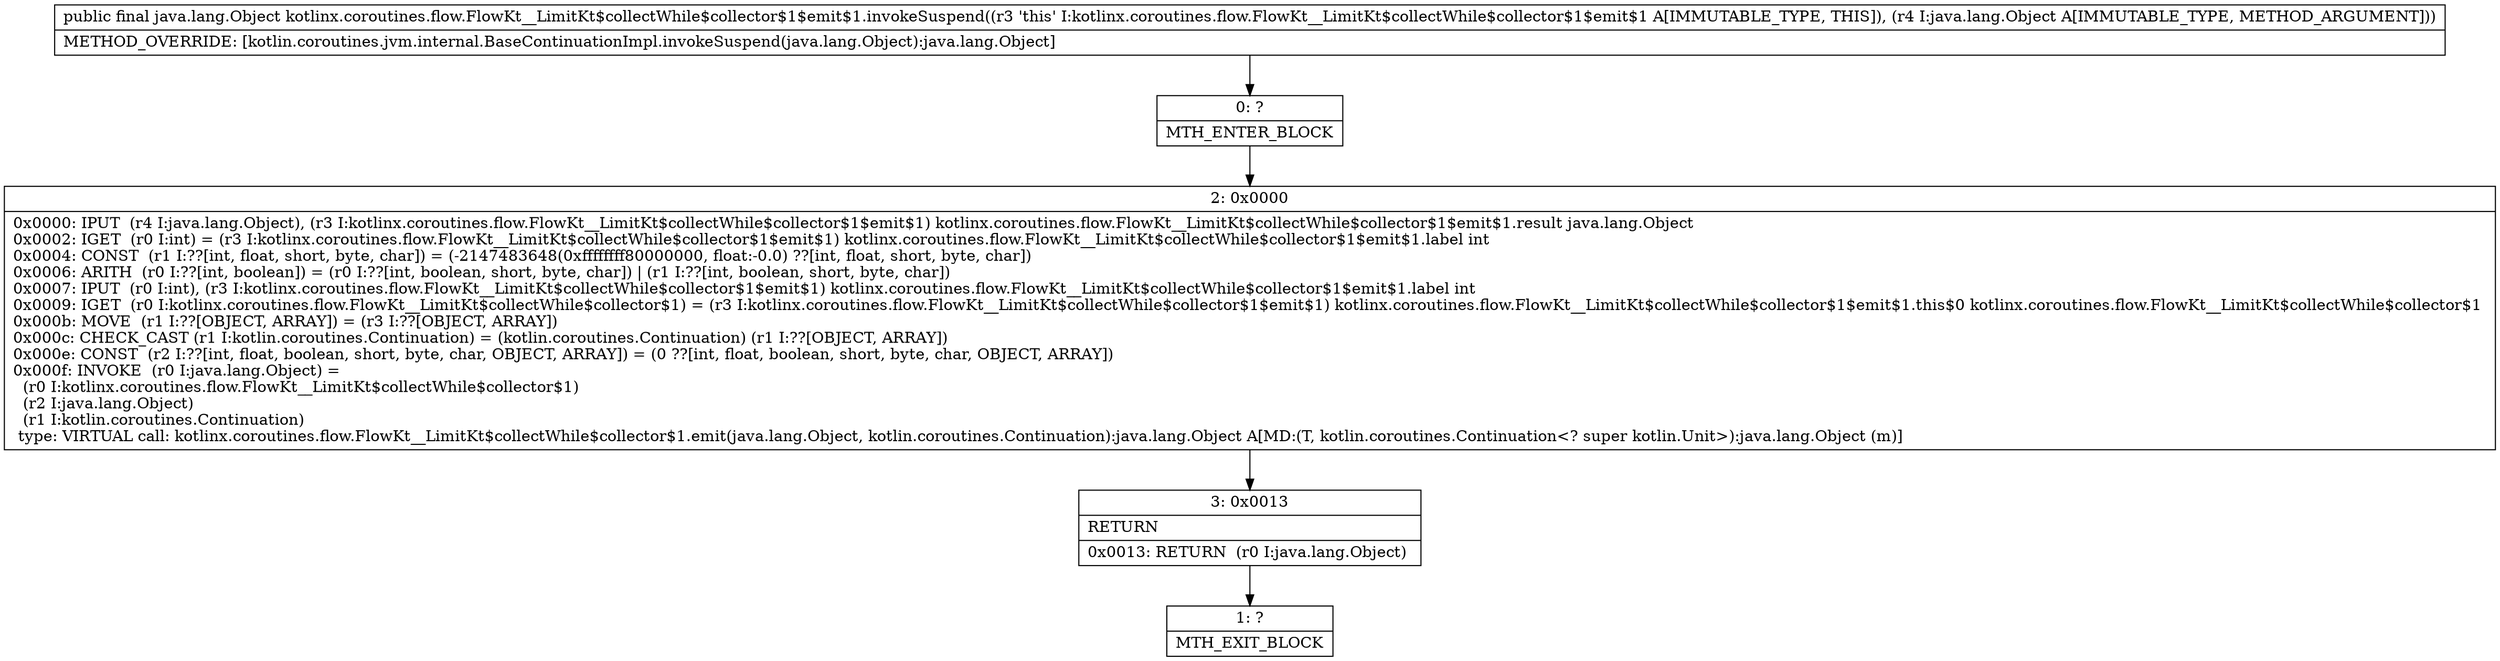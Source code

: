 digraph "CFG forkotlinx.coroutines.flow.FlowKt__LimitKt$collectWhile$collector$1$emit$1.invokeSuspend(Ljava\/lang\/Object;)Ljava\/lang\/Object;" {
Node_0 [shape=record,label="{0\:\ ?|MTH_ENTER_BLOCK\l}"];
Node_2 [shape=record,label="{2\:\ 0x0000|0x0000: IPUT  (r4 I:java.lang.Object), (r3 I:kotlinx.coroutines.flow.FlowKt__LimitKt$collectWhile$collector$1$emit$1) kotlinx.coroutines.flow.FlowKt__LimitKt$collectWhile$collector$1$emit$1.result java.lang.Object \l0x0002: IGET  (r0 I:int) = (r3 I:kotlinx.coroutines.flow.FlowKt__LimitKt$collectWhile$collector$1$emit$1) kotlinx.coroutines.flow.FlowKt__LimitKt$collectWhile$collector$1$emit$1.label int \l0x0004: CONST  (r1 I:??[int, float, short, byte, char]) = (\-2147483648(0xffffffff80000000, float:\-0.0) ??[int, float, short, byte, char]) \l0x0006: ARITH  (r0 I:??[int, boolean]) = (r0 I:??[int, boolean, short, byte, char]) \| (r1 I:??[int, boolean, short, byte, char]) \l0x0007: IPUT  (r0 I:int), (r3 I:kotlinx.coroutines.flow.FlowKt__LimitKt$collectWhile$collector$1$emit$1) kotlinx.coroutines.flow.FlowKt__LimitKt$collectWhile$collector$1$emit$1.label int \l0x0009: IGET  (r0 I:kotlinx.coroutines.flow.FlowKt__LimitKt$collectWhile$collector$1) = (r3 I:kotlinx.coroutines.flow.FlowKt__LimitKt$collectWhile$collector$1$emit$1) kotlinx.coroutines.flow.FlowKt__LimitKt$collectWhile$collector$1$emit$1.this$0 kotlinx.coroutines.flow.FlowKt__LimitKt$collectWhile$collector$1 \l0x000b: MOVE  (r1 I:??[OBJECT, ARRAY]) = (r3 I:??[OBJECT, ARRAY]) \l0x000c: CHECK_CAST (r1 I:kotlin.coroutines.Continuation) = (kotlin.coroutines.Continuation) (r1 I:??[OBJECT, ARRAY]) \l0x000e: CONST  (r2 I:??[int, float, boolean, short, byte, char, OBJECT, ARRAY]) = (0 ??[int, float, boolean, short, byte, char, OBJECT, ARRAY]) \l0x000f: INVOKE  (r0 I:java.lang.Object) = \l  (r0 I:kotlinx.coroutines.flow.FlowKt__LimitKt$collectWhile$collector$1)\l  (r2 I:java.lang.Object)\l  (r1 I:kotlin.coroutines.Continuation)\l type: VIRTUAL call: kotlinx.coroutines.flow.FlowKt__LimitKt$collectWhile$collector$1.emit(java.lang.Object, kotlin.coroutines.Continuation):java.lang.Object A[MD:(T, kotlin.coroutines.Continuation\<? super kotlin.Unit\>):java.lang.Object (m)]\l}"];
Node_3 [shape=record,label="{3\:\ 0x0013|RETURN\l|0x0013: RETURN  (r0 I:java.lang.Object) \l}"];
Node_1 [shape=record,label="{1\:\ ?|MTH_EXIT_BLOCK\l}"];
MethodNode[shape=record,label="{public final java.lang.Object kotlinx.coroutines.flow.FlowKt__LimitKt$collectWhile$collector$1$emit$1.invokeSuspend((r3 'this' I:kotlinx.coroutines.flow.FlowKt__LimitKt$collectWhile$collector$1$emit$1 A[IMMUTABLE_TYPE, THIS]), (r4 I:java.lang.Object A[IMMUTABLE_TYPE, METHOD_ARGUMENT]))  | METHOD_OVERRIDE: [kotlin.coroutines.jvm.internal.BaseContinuationImpl.invokeSuspend(java.lang.Object):java.lang.Object]\l}"];
MethodNode -> Node_0;Node_0 -> Node_2;
Node_2 -> Node_3;
Node_3 -> Node_1;
}

